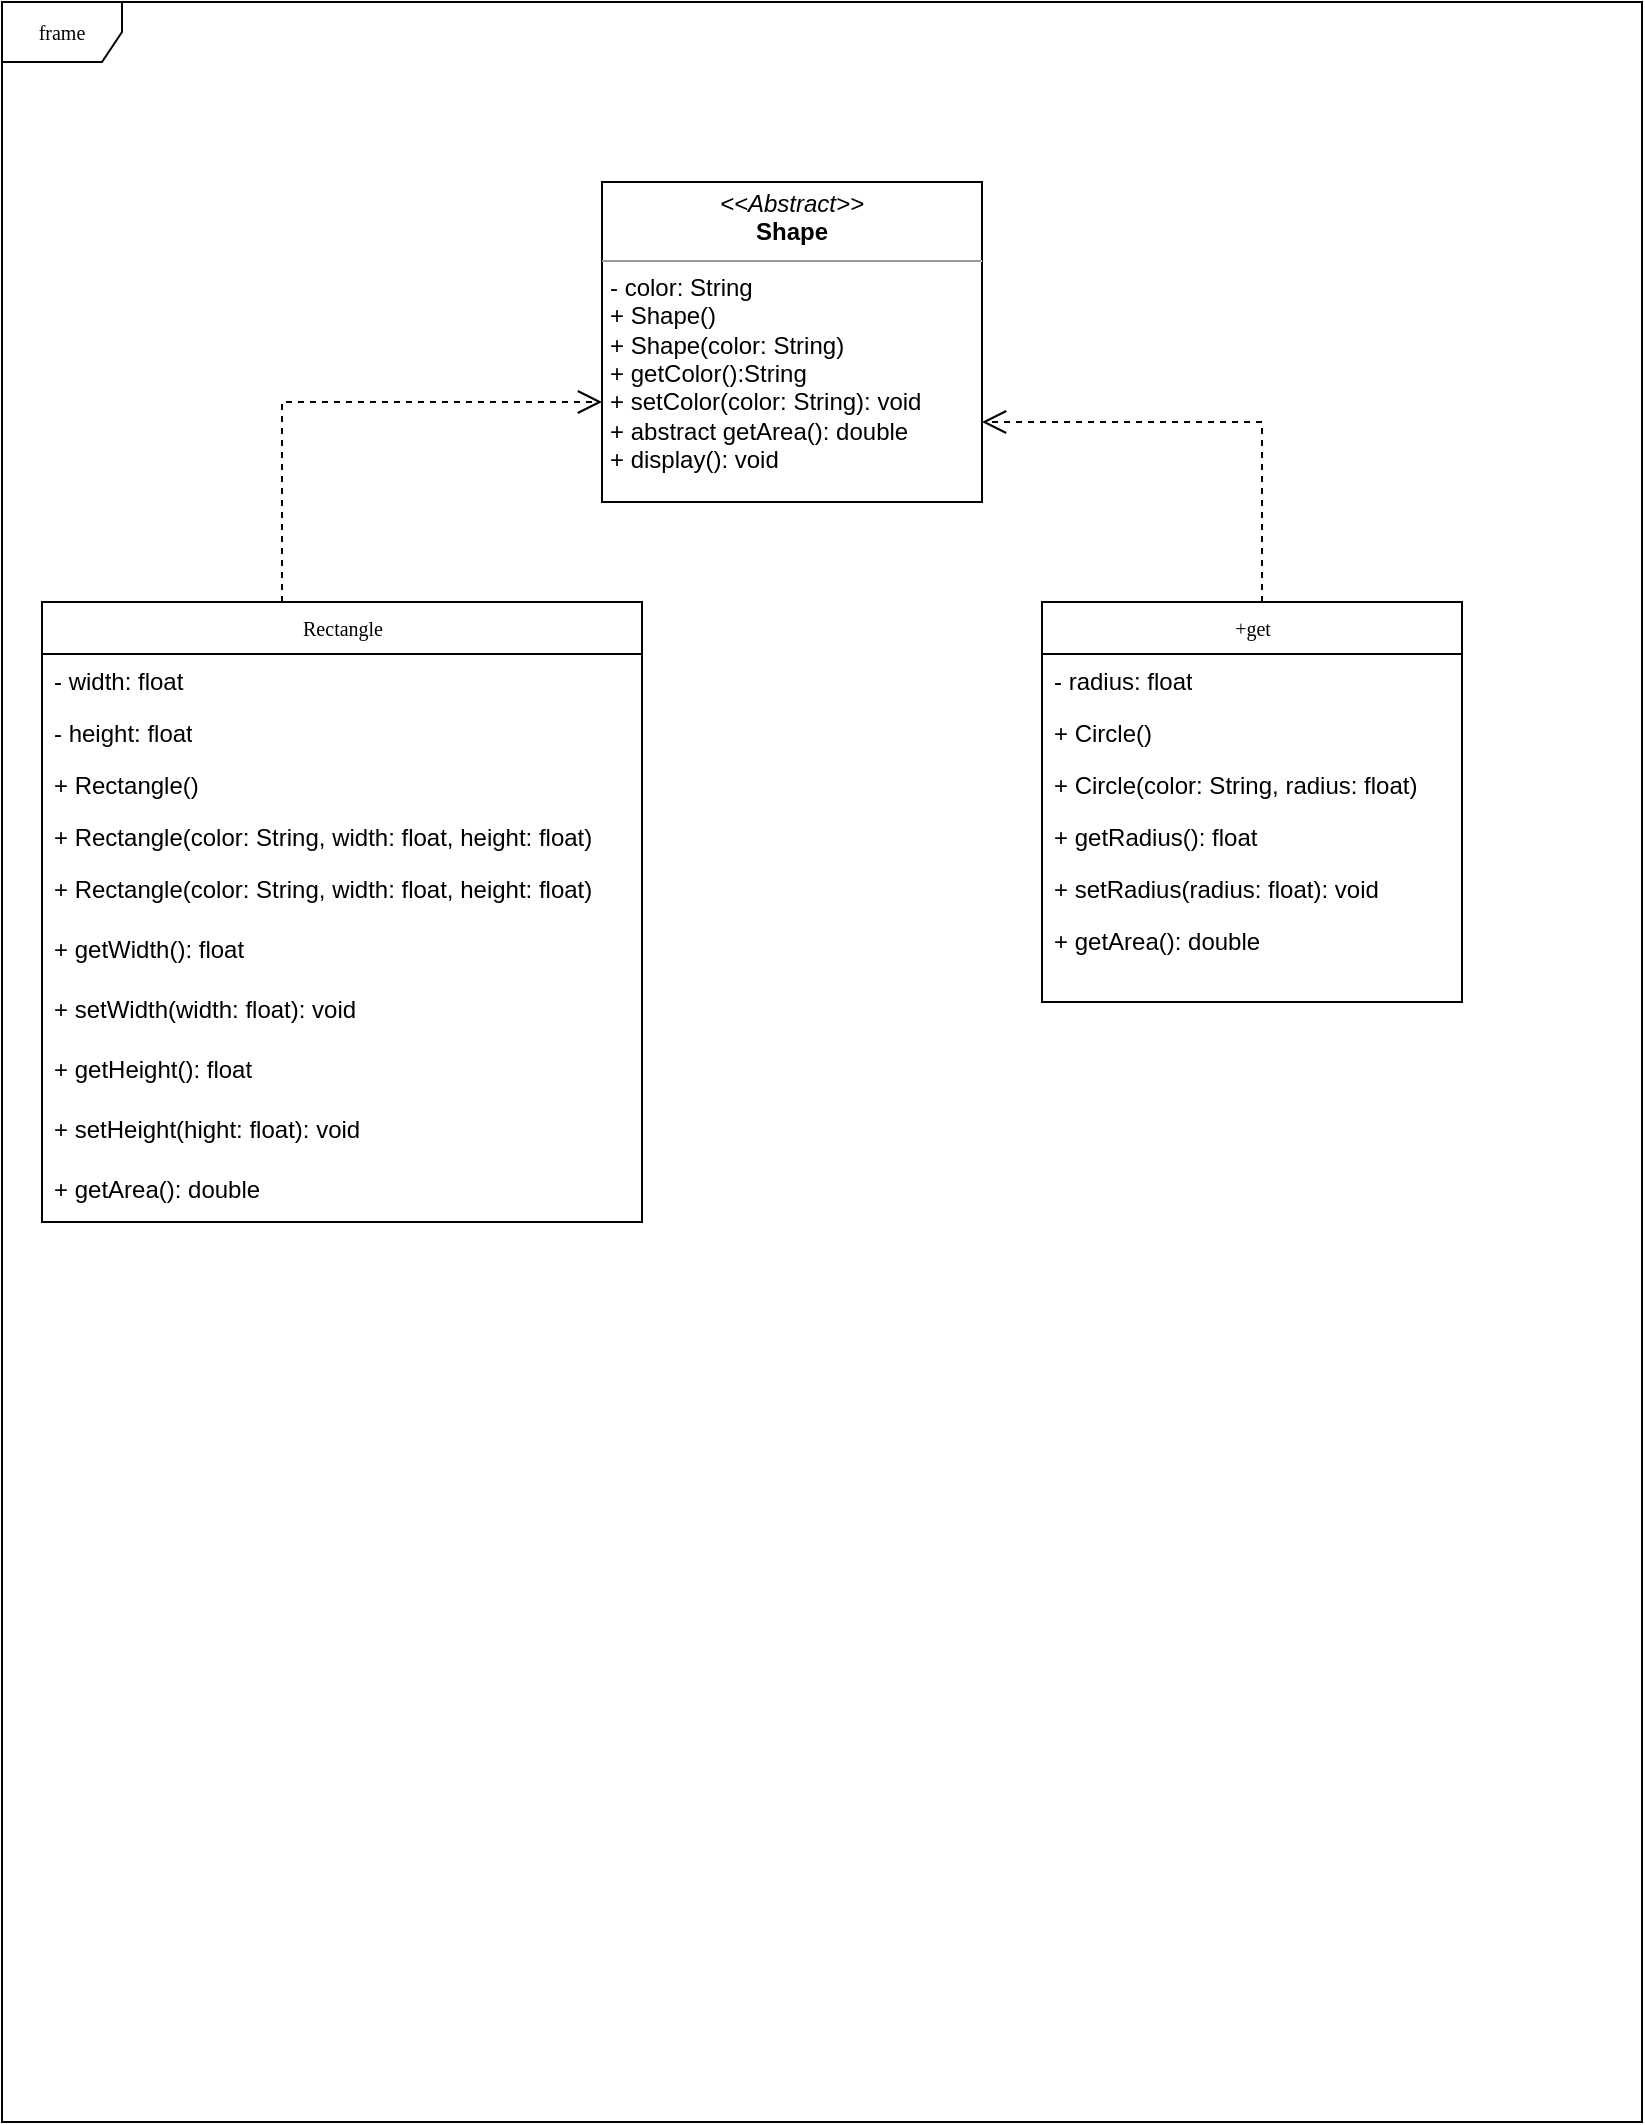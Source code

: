 <mxfile version="24.4.8" type="device">
  <diagram name="Page-1" id="c4acf3e9-155e-7222-9cf6-157b1a14988f">
    <mxGraphModel dx="1434" dy="756" grid="1" gridSize="10" guides="1" tooltips="1" connect="1" arrows="1" fold="1" page="1" pageScale="1" pageWidth="850" pageHeight="1100" background="none" math="0" shadow="0">
      <root>
        <mxCell id="0" />
        <mxCell id="1" parent="0" />
        <mxCell id="aCUGjdopGa7pRz5erFRX-1" value="frame" style="shape=umlFrame;whiteSpace=wrap;html=1;rounded=0;shadow=0;comic=0;labelBackgroundColor=none;strokeWidth=1;fontFamily=Verdana;fontSize=10;align=center;" vertex="1" parent="1">
          <mxGeometry width="820" height="1060" as="geometry" />
        </mxCell>
        <mxCell id="aCUGjdopGa7pRz5erFRX-2" value="Rectangle" style="swimlane;html=1;fontStyle=0;childLayout=stackLayout;horizontal=1;startSize=26;fillColor=none;horizontalStack=0;resizeParent=1;resizeLast=0;collapsible=1;marginBottom=0;swimlaneFillColor=#ffffff;rounded=0;shadow=0;comic=0;labelBackgroundColor=none;strokeWidth=1;fontFamily=Verdana;fontSize=10;align=center;" vertex="1" parent="1">
          <mxGeometry x="20" y="300" width="300" height="310" as="geometry" />
        </mxCell>
        <mxCell id="aCUGjdopGa7pRz5erFRX-3" value="&lt;span style=&quot;text-wrap: nowrap;&quot;&gt;- width: float&lt;/span&gt;" style="text;html=1;strokeColor=none;fillColor=none;align=left;verticalAlign=top;spacingLeft=4;spacingRight=4;whiteSpace=wrap;overflow=hidden;rotatable=0;points=[[0,0.5],[1,0.5]];portConstraint=eastwest;" vertex="1" parent="aCUGjdopGa7pRz5erFRX-2">
          <mxGeometry y="26" width="300" height="26" as="geometry" />
        </mxCell>
        <mxCell id="aCUGjdopGa7pRz5erFRX-12" value="&lt;span style=&quot;text-wrap: nowrap;&quot;&gt;- height: float&lt;/span&gt;" style="text;html=1;strokeColor=none;fillColor=none;align=left;verticalAlign=top;spacingLeft=4;spacingRight=4;whiteSpace=wrap;overflow=hidden;rotatable=0;points=[[0,0.5],[1,0.5]];portConstraint=eastwest;" vertex="1" parent="aCUGjdopGa7pRz5erFRX-2">
          <mxGeometry y="52" width="300" height="26" as="geometry" />
        </mxCell>
        <mxCell id="aCUGjdopGa7pRz5erFRX-13" value="&lt;span style=&quot;text-wrap: nowrap;&quot;&gt;+ Rectangle()&lt;/span&gt;" style="text;html=1;strokeColor=none;fillColor=none;align=left;verticalAlign=top;spacingLeft=4;spacingRight=4;whiteSpace=wrap;overflow=hidden;rotatable=0;points=[[0,0.5],[1,0.5]];portConstraint=eastwest;" vertex="1" parent="aCUGjdopGa7pRz5erFRX-2">
          <mxGeometry y="78" width="300" height="26" as="geometry" />
        </mxCell>
        <mxCell id="aCUGjdopGa7pRz5erFRX-14" value="&lt;span style=&quot;text-wrap: nowrap;&quot;&gt;+ Rectangle(color: String, width: float, height: float)&lt;/span&gt;" style="text;html=1;strokeColor=none;fillColor=none;align=left;verticalAlign=top;spacingLeft=4;spacingRight=4;whiteSpace=wrap;overflow=hidden;rotatable=0;points=[[0,0.5],[1,0.5]];portConstraint=eastwest;" vertex="1" parent="aCUGjdopGa7pRz5erFRX-2">
          <mxGeometry y="104" width="300" height="26" as="geometry" />
        </mxCell>
        <mxCell id="aCUGjdopGa7pRz5erFRX-15" value="&lt;span style=&quot;text-wrap: nowrap;&quot;&gt;+ Rectangle(color: String, width: float, height: float)&lt;/span&gt;" style="text;html=1;strokeColor=none;fillColor=none;align=left;verticalAlign=top;spacingLeft=4;spacingRight=4;whiteSpace=wrap;overflow=hidden;rotatable=0;points=[[0,0.5],[1,0.5]];portConstraint=eastwest;" vertex="1" parent="aCUGjdopGa7pRz5erFRX-2">
          <mxGeometry y="130" width="300" height="30" as="geometry" />
        </mxCell>
        <mxCell id="aCUGjdopGa7pRz5erFRX-16" value="+ getWidth(): float" style="text;html=1;strokeColor=none;fillColor=none;align=left;verticalAlign=top;spacingLeft=4;spacingRight=4;whiteSpace=wrap;overflow=hidden;rotatable=0;points=[[0,0.5],[1,0.5]];portConstraint=eastwest;" vertex="1" parent="aCUGjdopGa7pRz5erFRX-2">
          <mxGeometry y="160" width="300" height="30" as="geometry" />
        </mxCell>
        <mxCell id="aCUGjdopGa7pRz5erFRX-17" value="+ setWidth(width: float): void" style="text;html=1;strokeColor=none;fillColor=none;align=left;verticalAlign=top;spacingLeft=4;spacingRight=4;whiteSpace=wrap;overflow=hidden;rotatable=0;points=[[0,0.5],[1,0.5]];portConstraint=eastwest;" vertex="1" parent="aCUGjdopGa7pRz5erFRX-2">
          <mxGeometry y="190" width="300" height="30" as="geometry" />
        </mxCell>
        <mxCell id="aCUGjdopGa7pRz5erFRX-18" value="+ getHeight(): float" style="text;html=1;strokeColor=none;fillColor=none;align=left;verticalAlign=top;spacingLeft=4;spacingRight=4;whiteSpace=wrap;overflow=hidden;rotatable=0;points=[[0,0.5],[1,0.5]];portConstraint=eastwest;" vertex="1" parent="aCUGjdopGa7pRz5erFRX-2">
          <mxGeometry y="220" width="300" height="30" as="geometry" />
        </mxCell>
        <mxCell id="aCUGjdopGa7pRz5erFRX-19" value="+ setHeight(hight: float): void" style="text;html=1;strokeColor=none;fillColor=none;align=left;verticalAlign=top;spacingLeft=4;spacingRight=4;whiteSpace=wrap;overflow=hidden;rotatable=0;points=[[0,0.5],[1,0.5]];portConstraint=eastwest;" vertex="1" parent="aCUGjdopGa7pRz5erFRX-2">
          <mxGeometry y="250" width="300" height="30" as="geometry" />
        </mxCell>
        <mxCell id="aCUGjdopGa7pRz5erFRX-26" value="+ getArea(): double" style="text;html=1;strokeColor=none;fillColor=none;align=left;verticalAlign=top;spacingLeft=4;spacingRight=4;whiteSpace=wrap;overflow=hidden;rotatable=0;points=[[0,0.5],[1,0.5]];portConstraint=eastwest;" vertex="1" parent="aCUGjdopGa7pRz5erFRX-2">
          <mxGeometry y="280" width="300" height="30" as="geometry" />
        </mxCell>
        <mxCell id="aCUGjdopGa7pRz5erFRX-4" value="+get" style="swimlane;html=1;fontStyle=0;childLayout=stackLayout;horizontal=1;startSize=26;fillColor=none;horizontalStack=0;resizeParent=1;resizeLast=0;collapsible=1;marginBottom=0;swimlaneFillColor=#ffffff;rounded=0;shadow=0;comic=0;labelBackgroundColor=none;strokeWidth=1;fontFamily=Verdana;fontSize=10;align=center;" vertex="1" parent="1">
          <mxGeometry x="520" y="300" width="210" height="200" as="geometry" />
        </mxCell>
        <mxCell id="aCUGjdopGa7pRz5erFRX-5" value="&lt;span style=&quot;text-wrap: nowrap;&quot;&gt;- radius: float&lt;/span&gt;" style="text;html=1;strokeColor=none;fillColor=none;align=left;verticalAlign=top;spacingLeft=4;spacingRight=4;whiteSpace=wrap;overflow=hidden;rotatable=0;points=[[0,0.5],[1,0.5]];portConstraint=eastwest;" vertex="1" parent="aCUGjdopGa7pRz5erFRX-4">
          <mxGeometry y="26" width="210" height="26" as="geometry" />
        </mxCell>
        <mxCell id="aCUGjdopGa7pRz5erFRX-20" value="+ Circle()" style="text;html=1;strokeColor=none;fillColor=none;align=left;verticalAlign=top;spacingLeft=4;spacingRight=4;whiteSpace=wrap;overflow=hidden;rotatable=0;points=[[0,0.5],[1,0.5]];portConstraint=eastwest;" vertex="1" parent="aCUGjdopGa7pRz5erFRX-4">
          <mxGeometry y="52" width="210" height="26" as="geometry" />
        </mxCell>
        <mxCell id="aCUGjdopGa7pRz5erFRX-21" value="+ Circle(color: String, radius: float)" style="text;html=1;strokeColor=none;fillColor=none;align=left;verticalAlign=top;spacingLeft=4;spacingRight=4;whiteSpace=wrap;overflow=hidden;rotatable=0;points=[[0,0.5],[1,0.5]];portConstraint=eastwest;" vertex="1" parent="aCUGjdopGa7pRz5erFRX-4">
          <mxGeometry y="78" width="210" height="26" as="geometry" />
        </mxCell>
        <mxCell id="aCUGjdopGa7pRz5erFRX-22" value="+ getRadius(): float" style="text;html=1;strokeColor=none;fillColor=none;align=left;verticalAlign=top;spacingLeft=4;spacingRight=4;whiteSpace=wrap;overflow=hidden;rotatable=0;points=[[0,0.5],[1,0.5]];portConstraint=eastwest;" vertex="1" parent="aCUGjdopGa7pRz5erFRX-4">
          <mxGeometry y="104" width="210" height="26" as="geometry" />
        </mxCell>
        <mxCell id="aCUGjdopGa7pRz5erFRX-23" value="+ setRadius(radius: float): void" style="text;html=1;strokeColor=none;fillColor=none;align=left;verticalAlign=top;spacingLeft=4;spacingRight=4;whiteSpace=wrap;overflow=hidden;rotatable=0;points=[[0,0.5],[1,0.5]];portConstraint=eastwest;" vertex="1" parent="aCUGjdopGa7pRz5erFRX-4">
          <mxGeometry y="130" width="210" height="26" as="geometry" />
        </mxCell>
        <mxCell id="aCUGjdopGa7pRz5erFRX-25" value="+ getArea(): double" style="text;html=1;strokeColor=none;fillColor=none;align=left;verticalAlign=top;spacingLeft=4;spacingRight=4;whiteSpace=wrap;overflow=hidden;rotatable=0;points=[[0,0.5],[1,0.5]];portConstraint=eastwest;" vertex="1" parent="aCUGjdopGa7pRz5erFRX-4">
          <mxGeometry y="156" width="210" height="26" as="geometry" />
        </mxCell>
        <mxCell id="aCUGjdopGa7pRz5erFRX-6" style="edgeStyle=orthogonalEdgeStyle;rounded=0;html=1;labelBackgroundColor=none;startFill=0;endArrow=open;endFill=0;endSize=10;fontFamily=Verdana;fontSize=10;dashed=1;" edge="1" parent="1">
          <mxGeometry relative="1" as="geometry">
            <Array as="points">
              <mxPoint x="140" y="200" />
            </Array>
            <mxPoint x="140" y="300" as="sourcePoint" />
            <mxPoint x="300" y="200" as="targetPoint" />
          </mxGeometry>
        </mxCell>
        <mxCell id="aCUGjdopGa7pRz5erFRX-7" style="edgeStyle=orthogonalEdgeStyle;rounded=0;html=1;dashed=1;labelBackgroundColor=none;startFill=0;endArrow=open;endFill=0;endSize=10;fontFamily=Verdana;fontSize=10;entryX=1;entryY=0.75;entryDx=0;entryDy=0;" edge="1" parent="1" source="aCUGjdopGa7pRz5erFRX-4" target="aCUGjdopGa7pRz5erFRX-8">
          <mxGeometry relative="1" as="geometry">
            <Array as="points">
              <mxPoint x="630" y="210" />
            </Array>
          </mxGeometry>
        </mxCell>
        <mxCell id="aCUGjdopGa7pRz5erFRX-8" value="&lt;p style=&quot;margin:0px;margin-top:4px;text-align:center;&quot;&gt;&lt;i&gt;&amp;lt;&amp;lt;Abstract&amp;gt;&amp;gt;&lt;/i&gt;&lt;br&gt;&lt;b&gt;Shape&lt;/b&gt;&lt;/p&gt;&lt;hr size=&quot;1&quot;&gt;&lt;p style=&quot;margin:0px;margin-left:4px;&quot;&gt;&lt;span style=&quot;background-color: initial;&quot;&gt;- color: String&lt;/span&gt;&lt;/p&gt;&lt;p style=&quot;margin:0px;margin-left:4px;&quot;&gt;&lt;span style=&quot;background-color: initial;&quot;&gt;+ Shape()&lt;/span&gt;&lt;/p&gt;&lt;p style=&quot;margin:0px;margin-left:4px;&quot;&gt;&lt;span style=&quot;background-color: initial;&quot;&gt;+ Shape(color: String)&lt;/span&gt;&lt;/p&gt;&lt;p style=&quot;margin:0px;margin-left:4px;&quot;&gt;&lt;span style=&quot;background-color: initial;&quot;&gt;+ getColor():String&lt;/span&gt;&lt;/p&gt;&lt;p style=&quot;margin:0px;margin-left:4px;&quot;&gt;&lt;span style=&quot;background-color: initial;&quot;&gt;+ setColor(color: String): void&lt;/span&gt;&lt;/p&gt;&lt;p style=&quot;margin:0px;margin-left:4px;&quot;&gt;&lt;span style=&quot;background-color: initial;&quot;&gt;+ abstract getArea(): double&lt;/span&gt;&lt;/p&gt;&lt;p style=&quot;margin:0px;margin-left:4px;&quot;&gt;&lt;span style=&quot;background-color: initial;&quot;&gt;+ display(): void&lt;/span&gt;&lt;br&gt;&lt;/p&gt;" style="verticalAlign=top;align=left;overflow=fill;fontSize=12;fontFamily=Helvetica;html=1;rounded=0;shadow=0;comic=0;labelBackgroundColor=none;strokeWidth=1" vertex="1" parent="1">
          <mxGeometry x="300" y="90" width="190" height="160" as="geometry" />
        </mxCell>
        <mxCell id="aCUGjdopGa7pRz5erFRX-9" style="edgeStyle=orthogonalEdgeStyle;rounded=0;orthogonalLoop=1;jettySize=auto;html=1;exitX=0.5;exitY=1;exitDx=0;exitDy=0;" edge="1" parent="1" source="aCUGjdopGa7pRz5erFRX-8" target="aCUGjdopGa7pRz5erFRX-8">
          <mxGeometry relative="1" as="geometry" />
        </mxCell>
        <mxCell id="aCUGjdopGa7pRz5erFRX-10" style="edgeStyle=orthogonalEdgeStyle;rounded=0;orthogonalLoop=1;jettySize=auto;html=1;exitX=0.5;exitY=1;exitDx=0;exitDy=0;" edge="1" parent="1" source="aCUGjdopGa7pRz5erFRX-8" target="aCUGjdopGa7pRz5erFRX-8">
          <mxGeometry relative="1" as="geometry" />
        </mxCell>
        <mxCell id="aCUGjdopGa7pRz5erFRX-11" style="edgeStyle=orthogonalEdgeStyle;rounded=0;orthogonalLoop=1;jettySize=auto;html=1;exitX=0.5;exitY=1;exitDx=0;exitDy=0;" edge="1" parent="1" source="aCUGjdopGa7pRz5erFRX-8" target="aCUGjdopGa7pRz5erFRX-8">
          <mxGeometry relative="1" as="geometry" />
        </mxCell>
      </root>
    </mxGraphModel>
  </diagram>
</mxfile>
